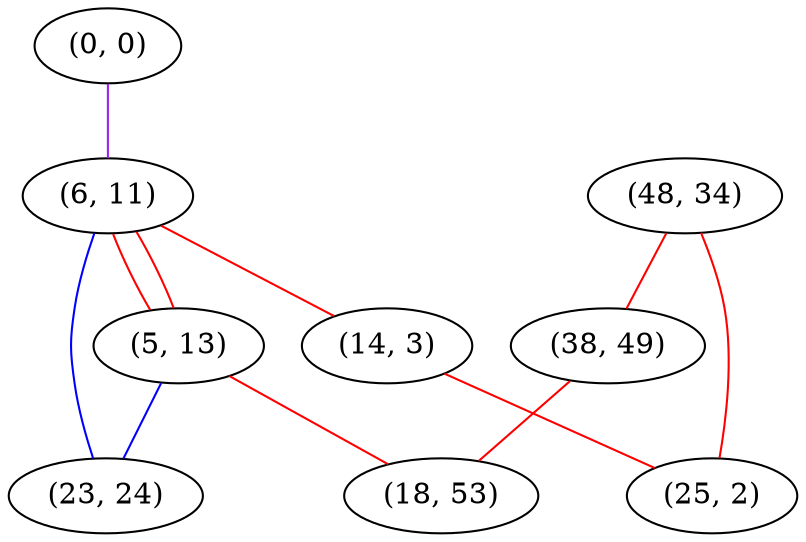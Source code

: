 graph "" {
"(0, 0)";
"(6, 11)";
"(5, 13)";
"(48, 34)";
"(14, 3)";
"(25, 2)";
"(38, 49)";
"(23, 24)";
"(18, 53)";
"(0, 0)" -- "(6, 11)"  [color=purple, key=0, weight=4];
"(6, 11)" -- "(14, 3)"  [color=red, key=0, weight=1];
"(6, 11)" -- "(23, 24)"  [color=blue, key=0, weight=3];
"(6, 11)" -- "(5, 13)"  [color=red, key=0, weight=1];
"(6, 11)" -- "(5, 13)"  [color=red, key=1, weight=1];
"(5, 13)" -- "(18, 53)"  [color=red, key=0, weight=1];
"(5, 13)" -- "(23, 24)"  [color=blue, key=0, weight=3];
"(48, 34)" -- "(25, 2)"  [color=red, key=0, weight=1];
"(48, 34)" -- "(38, 49)"  [color=red, key=0, weight=1];
"(14, 3)" -- "(25, 2)"  [color=red, key=0, weight=1];
"(38, 49)" -- "(18, 53)"  [color=red, key=0, weight=1];
}
